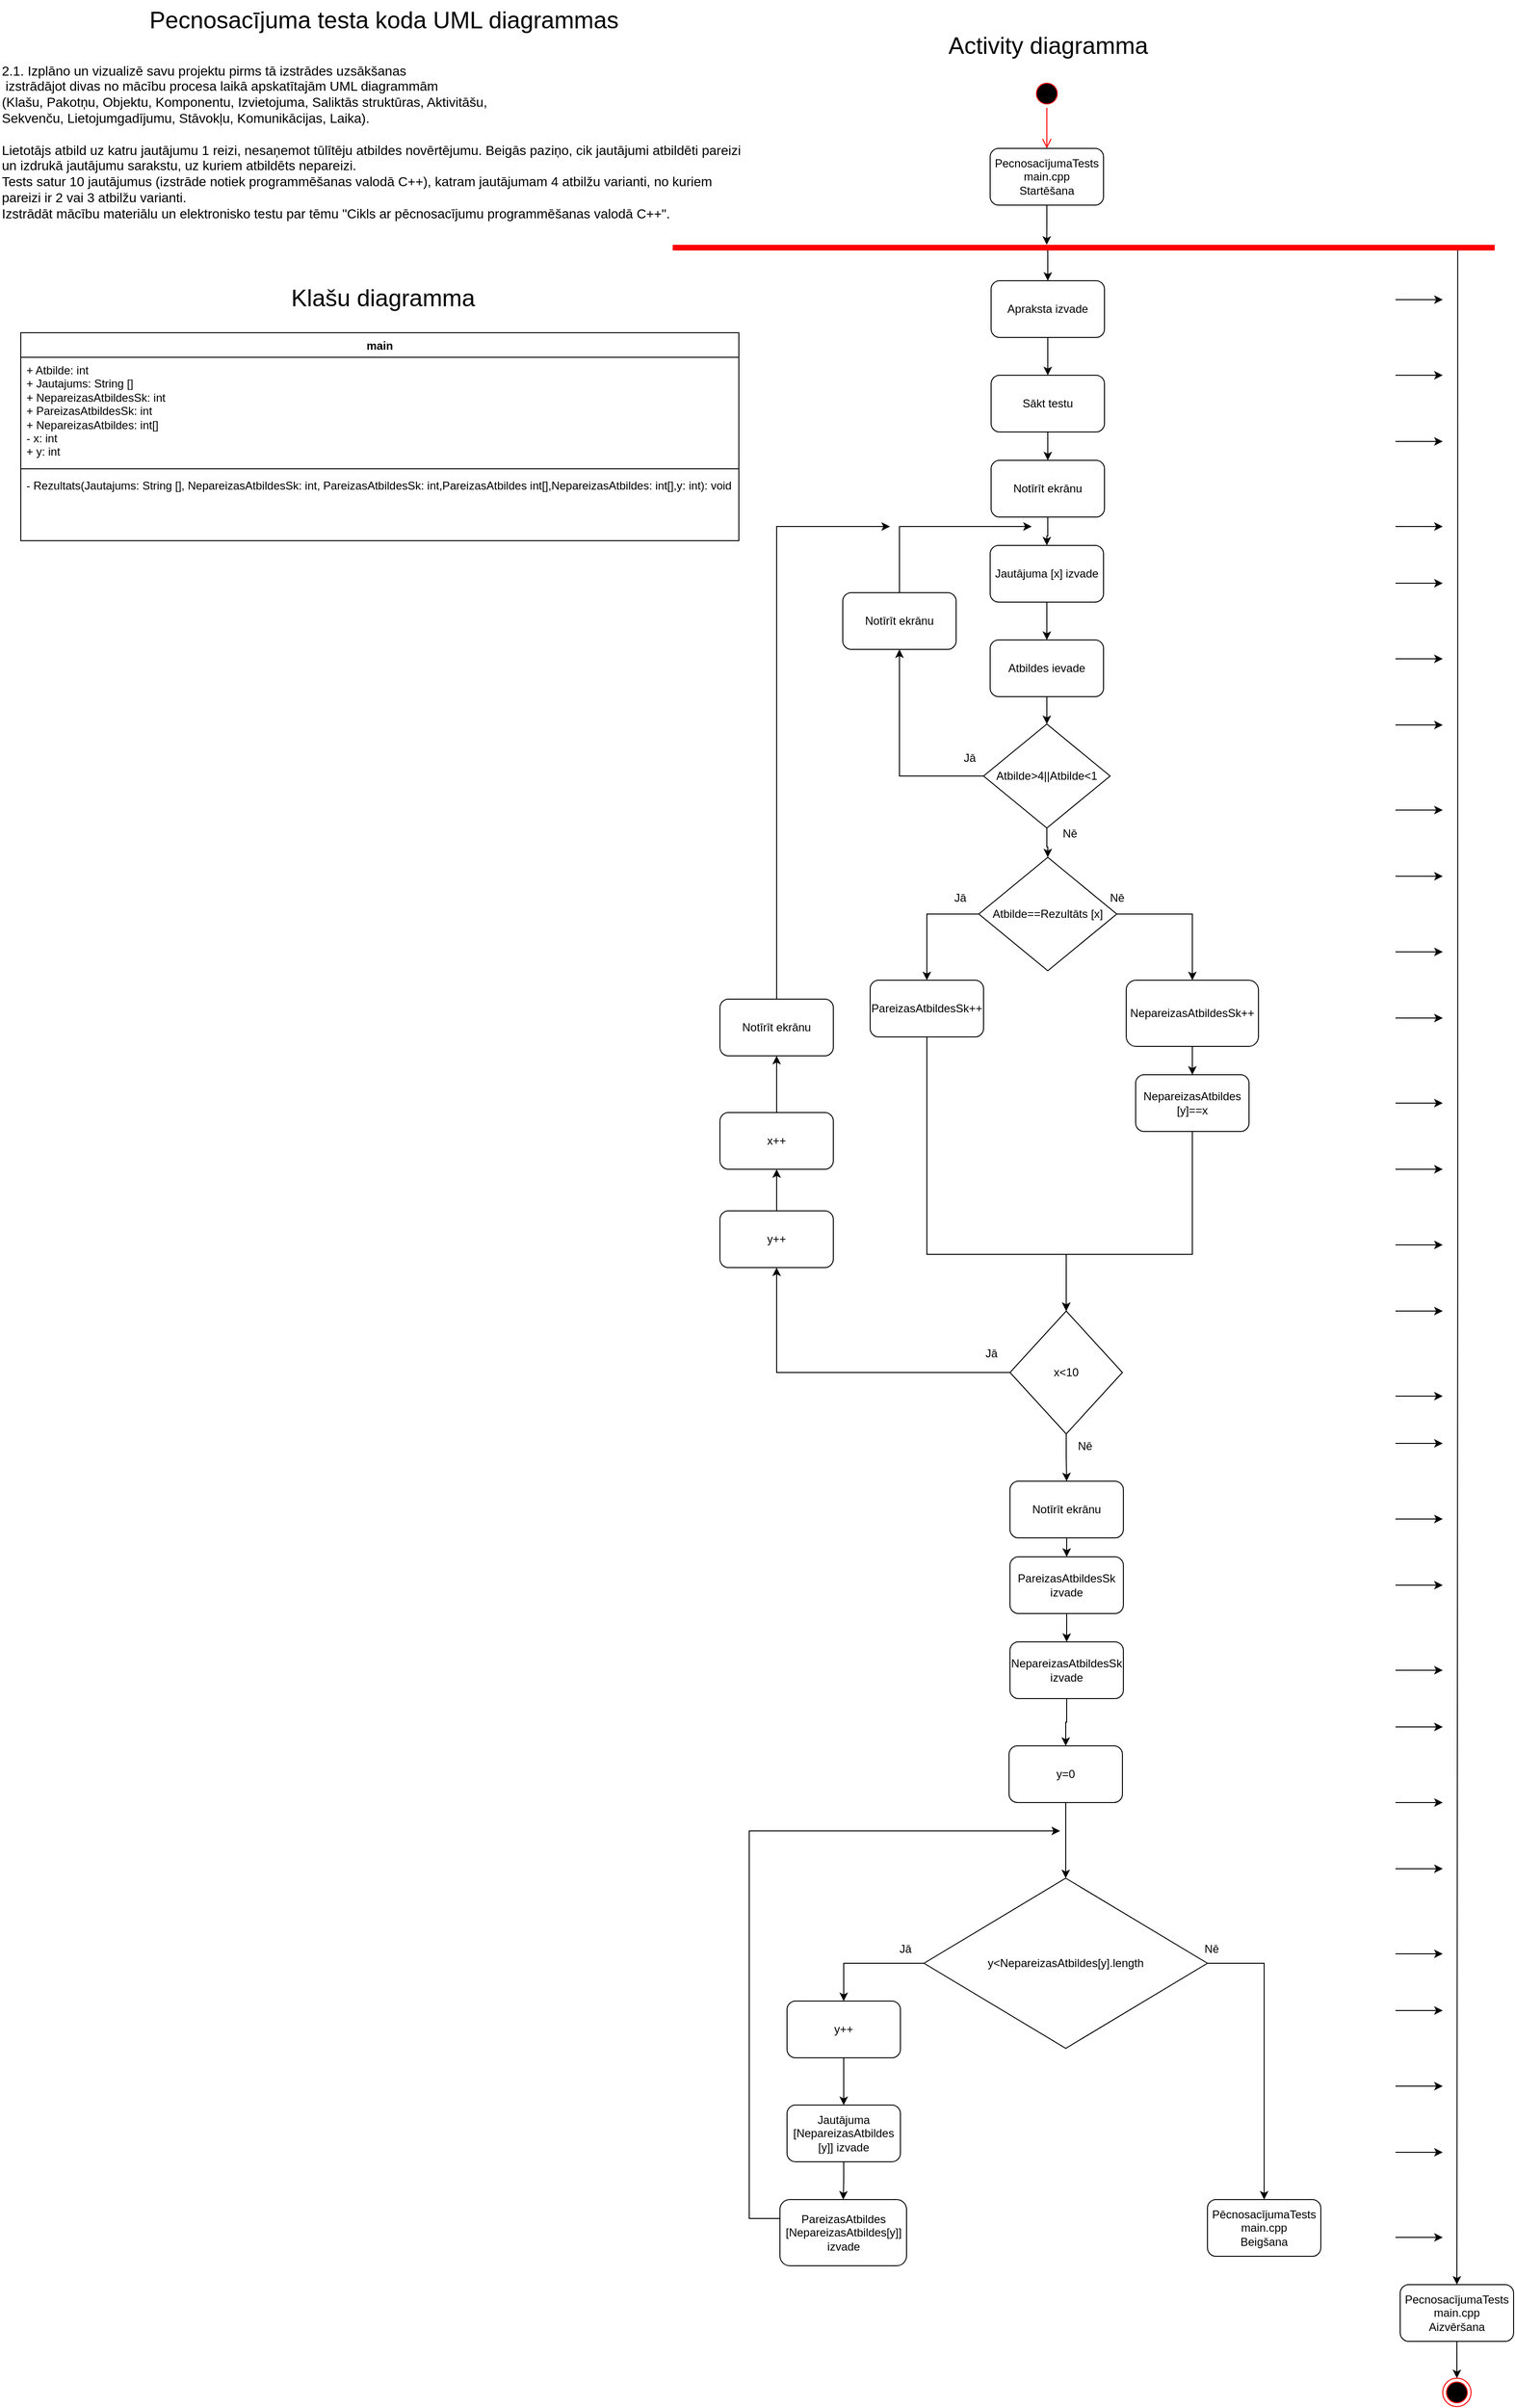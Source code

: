 <mxfile version="21.3.7" type="device">
  <diagram name="Page-1" id="2eoWKdK1u0_-MyD_fxD5">
    <mxGraphModel dx="1799" dy="1001" grid="1" gridSize="10" guides="1" tooltips="1" connect="1" arrows="1" fold="1" page="1" pageScale="1" pageWidth="827" pageHeight="1169" math="0" shadow="0">
      <root>
        <mxCell id="0" />
        <mxCell id="1" parent="0" />
        <mxCell id="gDdEkOJ7wqpKF4ZCGXuV-1" value="&lt;font style=&quot;font-size: 25px;&quot;&gt;Pecnosacījuma testa koda UML diagrammas&lt;/font&gt;" style="text;html=1;align=center;verticalAlign=middle;resizable=0;points=[];autosize=1;strokeColor=none;fillColor=none;" parent="1" vertex="1">
          <mxGeometry x="154" y="13" width="520" height="40" as="geometry" />
        </mxCell>
        <mxCell id="gDdEkOJ7wqpKF4ZCGXuV-8" value="&lt;font style=&quot;font-size: 14px;&quot;&gt;2.1. Izplāno un vizualizē savu projektu pirms tā izstrādes uzsākšanas&lt;br&gt;&amp;nbsp;izstrādājot divas no mācību procesa laikā apskatītajām UML diagrammām &lt;br&gt;&lt;/font&gt;&lt;div style=&quot;font-size: 14px;&quot;&gt;&lt;span style=&quot;background-color: initial;&quot;&gt;&lt;font style=&quot;font-size: 14px;&quot;&gt;(Klašu, Pakotņu, Objektu, Komponentu, Izvietojuma, Saliktās struktūras, Aktivitāšu,&lt;/font&gt;&lt;/span&gt;&lt;/div&gt;&lt;font style=&quot;font-size: 14px;&quot;&gt;&lt;font style=&quot;font-size: 14px;&quot;&gt;Sekvenču, Lietojumgadījumu, Stāvokļu, Komunikācijas, Laika).&lt;br&gt;&lt;/font&gt;&lt;span style=&quot;font-variant-numeric: normal; font-variant-east-asian: normal; font-variant-alternates: normal; vertical-align: baseline;&quot;&gt;&lt;br&gt;Lietotājs atbild uz katru jautājumu 1 reizi, nesaņemot tūlītēju atbildes novērtējumu. Beigās paziņo, cik jautājumi atbildēti pareizi &lt;br&gt;un izdrukā jautājumu sarakstu, uz kuriem atbildēts nepareizi.&lt;br&gt;&lt;/span&gt;&lt;span style=&quot;font-variant-numeric: normal; font-variant-east-asian: normal; font-variant-alternates: normal; vertical-align: baseline;&quot;&gt;Tests satur 10 jautājumus (&lt;/span&gt;&lt;span style=&quot;font-variant-numeric: normal; font-variant-east-asian: normal; font-variant-alternates: normal; vertical-align: baseline;&quot;&gt;izstrāde notiek programmēšanas valodā C++&lt;/span&gt;&lt;span style=&quot;font-variant-numeric: normal; font-variant-east-asian: normal; font-variant-alternates: normal; vertical-align: baseline;&quot;&gt;), katram jautājumam 4 atbilžu varianti, no kuriem&lt;br&gt;pareizi ir 2 vai 3 atbilžu varianti.&lt;br&gt;&lt;/span&gt;&lt;span style=&quot;font-variant-numeric: normal; font-variant-east-asian: normal; font-variant-alternates: normal; vertical-align: baseline;&quot;&gt;Izstrādāt mācību materiālu un elektronisko testu par tēmu &lt;/span&gt;&lt;span style=&quot;font-variant-numeric: normal; font-variant-east-asian: normal; font-variant-alternates: normal; vertical-align: baseline;&quot;&gt;&quot;Cikls ar pēcnosacījumu programmēšanas valodā C++&quot;&lt;/span&gt;&lt;span style=&quot;font-variant-numeric: normal; font-variant-east-asian: normal; font-variant-alternates: normal; vertical-align: baseline;&quot;&gt;.&lt;/span&gt;&lt;font style=&quot;font-size: 14px;&quot;&gt;&lt;p style=&quot;&quot;&gt;&lt;/p&gt;&lt;span style=&quot;&quot; id=&quot;docs-internal-guid-f3b31d3f-7fff-7fa1-d7c9-b5822b966a4c&quot;&gt;&lt;/span&gt;&lt;/font&gt;&lt;/font&gt;" style="text;html=1;align=left;verticalAlign=middle;resizable=0;points=[];autosize=1;strokeColor=none;fillColor=none;" parent="1" vertex="1">
          <mxGeometry x="8" y="70" width="810" height="200" as="geometry" />
        </mxCell>
        <mxCell id="EPJfToF9s4aTxL4ATbzc-3" value="main" style="swimlane;fontStyle=1;align=center;verticalAlign=top;childLayout=stackLayout;horizontal=1;startSize=26;horizontalStack=0;resizeParent=1;resizeParentMax=0;resizeLast=0;collapsible=1;marginBottom=0;whiteSpace=wrap;html=1;" parent="1" vertex="1">
          <mxGeometry x="30" y="364.95" width="760" height="220" as="geometry" />
        </mxCell>
        <mxCell id="EPJfToF9s4aTxL4ATbzc-4" value="+ Atbilde: int&lt;br&gt;+ Jautajums: String []&lt;br&gt;+ NepareizasAtbildesSk: int&lt;br&gt;+ PareizasAtbildesSk: int&lt;br&gt;+ NepareizasAtbildes: int[]&lt;br&gt;- x: int&lt;br&gt;+ y: int" style="text;strokeColor=none;fillColor=none;align=left;verticalAlign=top;spacingLeft=4;spacingRight=4;overflow=hidden;rotatable=0;points=[[0,0.5],[1,0.5]];portConstraint=eastwest;whiteSpace=wrap;html=1;" parent="EPJfToF9s4aTxL4ATbzc-3" vertex="1">
          <mxGeometry y="26" width="760" height="114" as="geometry" />
        </mxCell>
        <mxCell id="EPJfToF9s4aTxL4ATbzc-5" value="" style="line;strokeWidth=1;fillColor=none;align=left;verticalAlign=middle;spacingTop=-1;spacingLeft=3;spacingRight=3;rotatable=0;labelPosition=right;points=[];portConstraint=eastwest;strokeColor=inherit;" parent="EPJfToF9s4aTxL4ATbzc-3" vertex="1">
          <mxGeometry y="140" width="760" height="8" as="geometry" />
        </mxCell>
        <mxCell id="EPJfToF9s4aTxL4ATbzc-6" value="- Rezultats(Jautajums: String [], NepareizasAtbildesSk: int, PareizasAtbildesSk: int,PareizasAtbildes int[],NepareizasAtbildes: int[],y: int): void" style="text;strokeColor=none;fillColor=none;align=left;verticalAlign=top;spacingLeft=4;spacingRight=4;overflow=hidden;rotatable=0;points=[[0,0.5],[1,0.5]];portConstraint=eastwest;whiteSpace=wrap;html=1;" parent="EPJfToF9s4aTxL4ATbzc-3" vertex="1">
          <mxGeometry y="148" width="760" height="72" as="geometry" />
        </mxCell>
        <mxCell id="EPJfToF9s4aTxL4ATbzc-15" value="" style="ellipse;html=1;shape=startState;fillColor=#000000;strokeColor=#ff0000;" parent="1" vertex="1">
          <mxGeometry x="1101" y="97.05" width="30" height="30" as="geometry" />
        </mxCell>
        <mxCell id="EPJfToF9s4aTxL4ATbzc-16" value="" style="edgeStyle=orthogonalEdgeStyle;html=1;verticalAlign=bottom;endArrow=open;endSize=8;strokeColor=#ff0000;rounded=0;entryX=0.5;entryY=0;entryDx=0;entryDy=0;" parent="1" source="EPJfToF9s4aTxL4ATbzc-15" target="EPJfToF9s4aTxL4ATbzc-19" edge="1">
          <mxGeometry relative="1" as="geometry">
            <mxPoint x="1116" y="170" as="targetPoint" />
            <Array as="points" />
          </mxGeometry>
        </mxCell>
        <mxCell id="68vHjh__lF7inWfUQHhF-6" style="edgeStyle=orthogonalEdgeStyle;rounded=0;orthogonalLoop=1;jettySize=auto;html=1;entryX=0.5;entryY=0;entryDx=0;entryDy=0;exitX=0.955;exitY=0.723;exitDx=0;exitDy=0;exitPerimeter=0;" edge="1" parent="1" source="EPJfToF9s4aTxL4ATbzc-17" target="68vHjh__lF7inWfUQHhF-3">
          <mxGeometry relative="1" as="geometry" />
        </mxCell>
        <mxCell id="68vHjh__lF7inWfUQHhF-13" style="edgeStyle=orthogonalEdgeStyle;rounded=0;orthogonalLoop=1;jettySize=auto;html=1;exitX=0.455;exitY=0.778;exitDx=0;exitDy=0;exitPerimeter=0;entryX=0.5;entryY=0;entryDx=0;entryDy=0;" edge="1" parent="1" source="EPJfToF9s4aTxL4ATbzc-17" target="68vHjh__lF7inWfUQHhF-38">
          <mxGeometry relative="1" as="geometry">
            <mxPoint x="1114" y="320" as="targetPoint" />
          </mxGeometry>
        </mxCell>
        <mxCell id="EPJfToF9s4aTxL4ATbzc-17" value="" style="shape=line;html=1;strokeWidth=6;strokeColor=#ff0000;" parent="1" vertex="1">
          <mxGeometry x="720" y="270" width="870" height="10" as="geometry" />
        </mxCell>
        <mxCell id="EPJfToF9s4aTxL4ATbzc-20" style="edgeStyle=orthogonalEdgeStyle;rounded=0;orthogonalLoop=1;jettySize=auto;html=1;entryX=0.455;entryY=0.19;entryDx=0;entryDy=0;entryPerimeter=0;" parent="1" source="EPJfToF9s4aTxL4ATbzc-19" target="EPJfToF9s4aTxL4ATbzc-17" edge="1">
          <mxGeometry relative="1" as="geometry" />
        </mxCell>
        <mxCell id="EPJfToF9s4aTxL4ATbzc-19" value="PecnosacījumaTests main.cpp &lt;br&gt;Startēšana" style="rounded=1;whiteSpace=wrap;html=1;" parent="1" vertex="1">
          <mxGeometry x="1056" y="170" width="120" height="60" as="geometry" />
        </mxCell>
        <mxCell id="68vHjh__lF7inWfUQHhF-5" style="edgeStyle=orthogonalEdgeStyle;rounded=0;orthogonalLoop=1;jettySize=auto;html=1;entryX=0.5;entryY=0;entryDx=0;entryDy=0;" edge="1" parent="1" source="68vHjh__lF7inWfUQHhF-3" target="68vHjh__lF7inWfUQHhF-4">
          <mxGeometry relative="1" as="geometry" />
        </mxCell>
        <mxCell id="68vHjh__lF7inWfUQHhF-3" value="PecnosacījumaTests main.cpp &lt;br&gt;Aizvēršana" style="rounded=1;whiteSpace=wrap;html=1;" vertex="1" parent="1">
          <mxGeometry x="1490" y="2430" width="120" height="60" as="geometry" />
        </mxCell>
        <mxCell id="68vHjh__lF7inWfUQHhF-4" value="" style="ellipse;html=1;shape=endState;fillColor=#000000;strokeColor=#ff0000;" vertex="1" parent="1">
          <mxGeometry x="1535" y="2529" width="30" height="30" as="geometry" />
        </mxCell>
        <mxCell id="68vHjh__lF7inWfUQHhF-8" value="" style="endArrow=classic;html=1;rounded=0;" edge="1" parent="1">
          <mxGeometry width="50" height="50" relative="1" as="geometry">
            <mxPoint x="1485" y="330" as="sourcePoint" />
            <mxPoint x="1535" y="330" as="targetPoint" />
          </mxGeometry>
        </mxCell>
        <mxCell id="68vHjh__lF7inWfUQHhF-9" value="" style="endArrow=classic;html=1;rounded=0;" edge="1" parent="1">
          <mxGeometry width="50" height="50" relative="1" as="geometry">
            <mxPoint x="1485" y="410" as="sourcePoint" />
            <mxPoint x="1535" y="410" as="targetPoint" />
          </mxGeometry>
        </mxCell>
        <mxCell id="68vHjh__lF7inWfUQHhF-10" value="" style="endArrow=classic;html=1;rounded=0;" edge="1" parent="1">
          <mxGeometry width="50" height="50" relative="1" as="geometry">
            <mxPoint x="1485" y="480" as="sourcePoint" />
            <mxPoint x="1535" y="480" as="targetPoint" />
          </mxGeometry>
        </mxCell>
        <mxCell id="68vHjh__lF7inWfUQHhF-11" value="" style="endArrow=classic;html=1;rounded=0;" edge="1" parent="1">
          <mxGeometry width="50" height="50" relative="1" as="geometry">
            <mxPoint x="1485" y="570" as="sourcePoint" />
            <mxPoint x="1535" y="570" as="targetPoint" />
          </mxGeometry>
        </mxCell>
        <mxCell id="68vHjh__lF7inWfUQHhF-41" style="edgeStyle=orthogonalEdgeStyle;rounded=0;orthogonalLoop=1;jettySize=auto;html=1;" edge="1" parent="1" source="68vHjh__lF7inWfUQHhF-12" target="68vHjh__lF7inWfUQHhF-40">
          <mxGeometry relative="1" as="geometry" />
        </mxCell>
        <mxCell id="68vHjh__lF7inWfUQHhF-12" value="Sākt testu" style="rounded=1;whiteSpace=wrap;html=1;" vertex="1" parent="1">
          <mxGeometry x="1057" y="410" width="120" height="60" as="geometry" />
        </mxCell>
        <mxCell id="68vHjh__lF7inWfUQHhF-17" style="edgeStyle=orthogonalEdgeStyle;rounded=0;orthogonalLoop=1;jettySize=auto;html=1;entryX=0.5;entryY=0;entryDx=0;entryDy=0;" edge="1" parent="1" source="68vHjh__lF7inWfUQHhF-14" target="68vHjh__lF7inWfUQHhF-16">
          <mxGeometry relative="1" as="geometry" />
        </mxCell>
        <mxCell id="68vHjh__lF7inWfUQHhF-14" value="Jautājuma [x] izvade" style="whiteSpace=wrap;html=1;rounded=1;" vertex="1" parent="1">
          <mxGeometry x="1056" y="590" width="120" height="60" as="geometry" />
        </mxCell>
        <mxCell id="68vHjh__lF7inWfUQHhF-21" style="edgeStyle=orthogonalEdgeStyle;rounded=0;orthogonalLoop=1;jettySize=auto;html=1;entryX=0.5;entryY=0;entryDx=0;entryDy=0;" edge="1" parent="1" source="68vHjh__lF7inWfUQHhF-16" target="68vHjh__lF7inWfUQHhF-20">
          <mxGeometry relative="1" as="geometry" />
        </mxCell>
        <mxCell id="68vHjh__lF7inWfUQHhF-16" value="Atbildes ievade" style="rounded=1;whiteSpace=wrap;html=1;" vertex="1" parent="1">
          <mxGeometry x="1056" y="690" width="120" height="60" as="geometry" />
        </mxCell>
        <mxCell id="68vHjh__lF7inWfUQHhF-22" style="edgeStyle=orthogonalEdgeStyle;rounded=0;orthogonalLoop=1;jettySize=auto;html=1;entryX=0.5;entryY=1;entryDx=0;entryDy=0;" edge="1" parent="1" source="68vHjh__lF7inWfUQHhF-20" target="68vHjh__lF7inWfUQHhF-23">
          <mxGeometry relative="1" as="geometry">
            <mxPoint x="960" y="710" as="targetPoint" />
            <Array as="points">
              <mxPoint x="960" y="834" />
              <mxPoint x="960" y="700" />
            </Array>
          </mxGeometry>
        </mxCell>
        <mxCell id="68vHjh__lF7inWfUQHhF-27" style="edgeStyle=orthogonalEdgeStyle;rounded=0;orthogonalLoop=1;jettySize=auto;html=1;entryX=0.5;entryY=0;entryDx=0;entryDy=0;" edge="1" parent="1" source="68vHjh__lF7inWfUQHhF-20" target="68vHjh__lF7inWfUQHhF-26">
          <mxGeometry relative="1" as="geometry" />
        </mxCell>
        <mxCell id="68vHjh__lF7inWfUQHhF-20" value="Atbilde&amp;gt;4||Atbilde&amp;lt;1" style="rhombus;whiteSpace=wrap;html=1;" vertex="1" parent="1">
          <mxGeometry x="1049" y="779" width="134" height="110" as="geometry" />
        </mxCell>
        <mxCell id="68vHjh__lF7inWfUQHhF-24" style="edgeStyle=orthogonalEdgeStyle;rounded=0;orthogonalLoop=1;jettySize=auto;html=1;" edge="1" parent="1" source="68vHjh__lF7inWfUQHhF-23">
          <mxGeometry relative="1" as="geometry">
            <mxPoint x="1100" y="570" as="targetPoint" />
            <Array as="points">
              <mxPoint x="960" y="570" />
            </Array>
          </mxGeometry>
        </mxCell>
        <mxCell id="68vHjh__lF7inWfUQHhF-23" value="Notīrīt ekrānu" style="rounded=1;whiteSpace=wrap;html=1;" vertex="1" parent="1">
          <mxGeometry x="900" y="640" width="120" height="60" as="geometry" />
        </mxCell>
        <mxCell id="68vHjh__lF7inWfUQHhF-28" style="edgeStyle=orthogonalEdgeStyle;rounded=0;orthogonalLoop=1;jettySize=auto;html=1;exitX=0;exitY=0.5;exitDx=0;exitDy=0;" edge="1" parent="1" source="68vHjh__lF7inWfUQHhF-26" target="68vHjh__lF7inWfUQHhF-29">
          <mxGeometry relative="1" as="geometry">
            <mxPoint x="980" y="1060" as="targetPoint" />
          </mxGeometry>
        </mxCell>
        <mxCell id="68vHjh__lF7inWfUQHhF-34" style="edgeStyle=orthogonalEdgeStyle;rounded=0;orthogonalLoop=1;jettySize=auto;html=1;entryX=0.5;entryY=0;entryDx=0;entryDy=0;exitX=1;exitY=0.5;exitDx=0;exitDy=0;" edge="1" parent="1" source="68vHjh__lF7inWfUQHhF-26" target="68vHjh__lF7inWfUQHhF-65">
          <mxGeometry relative="1" as="geometry" />
        </mxCell>
        <mxCell id="68vHjh__lF7inWfUQHhF-26" value="Atbilde==Rezultāts [x]" style="rhombus;whiteSpace=wrap;html=1;" vertex="1" parent="1">
          <mxGeometry x="1044" y="920" width="146" height="120" as="geometry" />
        </mxCell>
        <mxCell id="68vHjh__lF7inWfUQHhF-47" style="edgeStyle=orthogonalEdgeStyle;rounded=0;orthogonalLoop=1;jettySize=auto;html=1;entryX=0.5;entryY=0;entryDx=0;entryDy=0;" edge="1" parent="1" source="68vHjh__lF7inWfUQHhF-29" target="68vHjh__lF7inWfUQHhF-48">
          <mxGeometry relative="1" as="geometry">
            <mxPoint x="1116" y="1270" as="targetPoint" />
            <Array as="points">
              <mxPoint x="989" y="1340" />
              <mxPoint x="1137" y="1340" />
            </Array>
          </mxGeometry>
        </mxCell>
        <mxCell id="68vHjh__lF7inWfUQHhF-29" value="PareizasAtbildesSk++" style="rounded=1;whiteSpace=wrap;html=1;" vertex="1" parent="1">
          <mxGeometry x="929" y="1050" width="120" height="60" as="geometry" />
        </mxCell>
        <mxCell id="68vHjh__lF7inWfUQHhF-30" value="Jā" style="text;html=1;align=center;verticalAlign=middle;resizable=0;points=[];autosize=1;strokeColor=none;fillColor=none;" vertex="1" parent="1">
          <mxGeometry x="1014" y="800" width="40" height="30" as="geometry" />
        </mxCell>
        <mxCell id="68vHjh__lF7inWfUQHhF-31" value="Nē" style="text;html=1;align=center;verticalAlign=middle;resizable=0;points=[];autosize=1;strokeColor=none;fillColor=none;" vertex="1" parent="1">
          <mxGeometry x="1120" y="880" width="40" height="30" as="geometry" />
        </mxCell>
        <mxCell id="68vHjh__lF7inWfUQHhF-32" value="Jā" style="text;html=1;align=center;verticalAlign=middle;resizable=0;points=[];autosize=1;strokeColor=none;fillColor=none;" vertex="1" parent="1">
          <mxGeometry x="1004" y="948" width="40" height="30" as="geometry" />
        </mxCell>
        <mxCell id="68vHjh__lF7inWfUQHhF-33" value="NepareizasAtbildes [y]==x" style="rounded=1;whiteSpace=wrap;html=1;" vertex="1" parent="1">
          <mxGeometry x="1210" y="1150" width="120" height="60" as="geometry" />
        </mxCell>
        <mxCell id="68vHjh__lF7inWfUQHhF-35" value="Nē" style="text;html=1;align=center;verticalAlign=middle;resizable=0;points=[];autosize=1;strokeColor=none;fillColor=none;" vertex="1" parent="1">
          <mxGeometry x="1170" y="948" width="40" height="30" as="geometry" />
        </mxCell>
        <mxCell id="68vHjh__lF7inWfUQHhF-46" style="edgeStyle=orthogonalEdgeStyle;rounded=0;orthogonalLoop=1;jettySize=auto;html=1;exitX=0.5;exitY=1;exitDx=0;exitDy=0;entryX=0.5;entryY=0;entryDx=0;entryDy=0;" edge="1" parent="1" source="68vHjh__lF7inWfUQHhF-33" target="68vHjh__lF7inWfUQHhF-48">
          <mxGeometry relative="1" as="geometry">
            <mxPoint x="1270" y="1330" as="sourcePoint" />
            <mxPoint x="1200" y="1360" as="targetPoint" />
            <Array as="points">
              <mxPoint x="1270" y="1340" />
              <mxPoint x="1137" y="1340" />
            </Array>
          </mxGeometry>
        </mxCell>
        <mxCell id="68vHjh__lF7inWfUQHhF-39" style="edgeStyle=orthogonalEdgeStyle;rounded=0;orthogonalLoop=1;jettySize=auto;html=1;entryX=0.5;entryY=0;entryDx=0;entryDy=0;" edge="1" parent="1" source="68vHjh__lF7inWfUQHhF-38" target="68vHjh__lF7inWfUQHhF-12">
          <mxGeometry relative="1" as="geometry" />
        </mxCell>
        <mxCell id="68vHjh__lF7inWfUQHhF-38" value="Apraksta izvade" style="rounded=1;whiteSpace=wrap;html=1;" vertex="1" parent="1">
          <mxGeometry x="1057" y="310" width="120" height="60" as="geometry" />
        </mxCell>
        <mxCell id="68vHjh__lF7inWfUQHhF-42" style="edgeStyle=orthogonalEdgeStyle;rounded=0;orthogonalLoop=1;jettySize=auto;html=1;entryX=0.5;entryY=0;entryDx=0;entryDy=0;" edge="1" parent="1" source="68vHjh__lF7inWfUQHhF-40" target="68vHjh__lF7inWfUQHhF-14">
          <mxGeometry relative="1" as="geometry" />
        </mxCell>
        <mxCell id="68vHjh__lF7inWfUQHhF-40" value="Notīrīt ekrānu" style="rounded=1;whiteSpace=wrap;html=1;" vertex="1" parent="1">
          <mxGeometry x="1057" y="500" width="120" height="60" as="geometry" />
        </mxCell>
        <mxCell id="68vHjh__lF7inWfUQHhF-43" value="&lt;font style=&quot;font-size: 25px;&quot;&gt;Klašu diagramma&lt;/font&gt;" style="text;html=1;align=center;verticalAlign=middle;resizable=0;points=[];autosize=1;strokeColor=none;fillColor=none;" vertex="1" parent="1">
          <mxGeometry x="303" y="307.0" width="220" height="40" as="geometry" />
        </mxCell>
        <mxCell id="68vHjh__lF7inWfUQHhF-44" value="&lt;font style=&quot;font-size: 25px;&quot;&gt;Activity diagramma&lt;/font&gt;" style="text;html=1;align=center;verticalAlign=middle;resizable=0;points=[];autosize=1;strokeColor=none;fillColor=none;" vertex="1" parent="1">
          <mxGeometry x="1002" y="40" width="230" height="40" as="geometry" />
        </mxCell>
        <mxCell id="68vHjh__lF7inWfUQHhF-54" style="edgeStyle=orthogonalEdgeStyle;rounded=0;orthogonalLoop=1;jettySize=auto;html=1;entryX=0.5;entryY=1;entryDx=0;entryDy=0;" edge="1" parent="1" source="68vHjh__lF7inWfUQHhF-48" target="68vHjh__lF7inWfUQHhF-74">
          <mxGeometry relative="1" as="geometry" />
        </mxCell>
        <mxCell id="68vHjh__lF7inWfUQHhF-58" style="edgeStyle=orthogonalEdgeStyle;rounded=0;orthogonalLoop=1;jettySize=auto;html=1;entryX=0.5;entryY=0;entryDx=0;entryDy=0;" edge="1" parent="1" source="68vHjh__lF7inWfUQHhF-48" target="68vHjh__lF7inWfUQHhF-60">
          <mxGeometry relative="1" as="geometry">
            <mxPoint x="1136.5" y="1600" as="targetPoint" />
          </mxGeometry>
        </mxCell>
        <mxCell id="68vHjh__lF7inWfUQHhF-48" value="x&amp;lt;10" style="rhombus;whiteSpace=wrap;html=1;" vertex="1" parent="1">
          <mxGeometry x="1077" y="1400" width="119" height="130" as="geometry" />
        </mxCell>
        <mxCell id="68vHjh__lF7inWfUQHhF-52" style="edgeStyle=orthogonalEdgeStyle;rounded=0;orthogonalLoop=1;jettySize=auto;html=1;entryX=0.5;entryY=1;entryDx=0;entryDy=0;" edge="1" parent="1" source="68vHjh__lF7inWfUQHhF-50" target="68vHjh__lF7inWfUQHhF-51">
          <mxGeometry relative="1" as="geometry" />
        </mxCell>
        <mxCell id="68vHjh__lF7inWfUQHhF-50" value="x++" style="rounded=1;whiteSpace=wrap;html=1;" vertex="1" parent="1">
          <mxGeometry x="770" y="1190" width="120" height="60" as="geometry" />
        </mxCell>
        <mxCell id="68vHjh__lF7inWfUQHhF-53" style="edgeStyle=orthogonalEdgeStyle;rounded=0;orthogonalLoop=1;jettySize=auto;html=1;" edge="1" parent="1" source="68vHjh__lF7inWfUQHhF-51">
          <mxGeometry relative="1" as="geometry">
            <mxPoint x="950" y="570" as="targetPoint" />
            <Array as="points">
              <mxPoint x="830" y="570" />
            </Array>
          </mxGeometry>
        </mxCell>
        <mxCell id="68vHjh__lF7inWfUQHhF-51" value="Notīrīt ekrānu" style="rounded=1;whiteSpace=wrap;html=1;" vertex="1" parent="1">
          <mxGeometry x="770" y="1070" width="120" height="60" as="geometry" />
        </mxCell>
        <mxCell id="68vHjh__lF7inWfUQHhF-55" value="Jā" style="text;html=1;align=center;verticalAlign=middle;resizable=0;points=[];autosize=1;strokeColor=none;fillColor=none;" vertex="1" parent="1">
          <mxGeometry x="1037" y="1430" width="40" height="30" as="geometry" />
        </mxCell>
        <mxCell id="68vHjh__lF7inWfUQHhF-59" value="Nē" style="text;html=1;align=center;verticalAlign=middle;resizable=0;points=[];autosize=1;strokeColor=none;fillColor=none;" vertex="1" parent="1">
          <mxGeometry x="1136" y="1528" width="40" height="30" as="geometry" />
        </mxCell>
        <mxCell id="68vHjh__lF7inWfUQHhF-67" style="edgeStyle=orthogonalEdgeStyle;rounded=0;orthogonalLoop=1;jettySize=auto;html=1;entryX=0.5;entryY=0;entryDx=0;entryDy=0;" edge="1" parent="1" source="68vHjh__lF7inWfUQHhF-60" target="68vHjh__lF7inWfUQHhF-63">
          <mxGeometry relative="1" as="geometry" />
        </mxCell>
        <mxCell id="68vHjh__lF7inWfUQHhF-60" value="Notīrīt ekrānu" style="rounded=1;whiteSpace=wrap;html=1;" vertex="1" parent="1">
          <mxGeometry x="1077" y="1580" width="120" height="60" as="geometry" />
        </mxCell>
        <mxCell id="68vHjh__lF7inWfUQHhF-71" style="edgeStyle=orthogonalEdgeStyle;rounded=0;orthogonalLoop=1;jettySize=auto;html=1;" edge="1" parent="1" source="68vHjh__lF7inWfUQHhF-62" target="68vHjh__lF7inWfUQHhF-72">
          <mxGeometry relative="1" as="geometry">
            <mxPoint x="901.01" y="2350" as="targetPoint" />
          </mxGeometry>
        </mxCell>
        <mxCell id="68vHjh__lF7inWfUQHhF-62" value="Jautājuma [NepareizasAtbildes [y]] izvade" style="rounded=1;whiteSpace=wrap;html=1;" vertex="1" parent="1">
          <mxGeometry x="841.01" y="2240" width="120" height="60" as="geometry" />
        </mxCell>
        <mxCell id="68vHjh__lF7inWfUQHhF-69" style="edgeStyle=orthogonalEdgeStyle;rounded=0;orthogonalLoop=1;jettySize=auto;html=1;entryX=0.5;entryY=0;entryDx=0;entryDy=0;" edge="1" parent="1" source="68vHjh__lF7inWfUQHhF-63" target="68vHjh__lF7inWfUQHhF-64">
          <mxGeometry relative="1" as="geometry" />
        </mxCell>
        <mxCell id="68vHjh__lF7inWfUQHhF-63" value="PareizasAtbildesSk izvade" style="rounded=1;whiteSpace=wrap;html=1;" vertex="1" parent="1">
          <mxGeometry x="1077" y="1660" width="120" height="60" as="geometry" />
        </mxCell>
        <mxCell id="68vHjh__lF7inWfUQHhF-70" style="edgeStyle=orthogonalEdgeStyle;rounded=0;orthogonalLoop=1;jettySize=auto;html=1;entryX=0.5;entryY=0;entryDx=0;entryDy=0;exitX=0.5;exitY=1;exitDx=0;exitDy=0;" edge="1" parent="1" source="68vHjh__lF7inWfUQHhF-81" target="68vHjh__lF7inWfUQHhF-77">
          <mxGeometry relative="1" as="geometry">
            <mxPoint x="1117.51" y="1970" as="sourcePoint" />
          </mxGeometry>
        </mxCell>
        <mxCell id="68vHjh__lF7inWfUQHhF-82" style="edgeStyle=orthogonalEdgeStyle;rounded=0;orthogonalLoop=1;jettySize=auto;html=1;entryX=0.5;entryY=0;entryDx=0;entryDy=0;" edge="1" parent="1" source="68vHjh__lF7inWfUQHhF-64" target="68vHjh__lF7inWfUQHhF-81">
          <mxGeometry relative="1" as="geometry" />
        </mxCell>
        <mxCell id="68vHjh__lF7inWfUQHhF-64" value="NepareizasAtbildesSk&lt;br&gt;izvade" style="rounded=1;whiteSpace=wrap;html=1;" vertex="1" parent="1">
          <mxGeometry x="1077" y="1750" width="120" height="60" as="geometry" />
        </mxCell>
        <mxCell id="68vHjh__lF7inWfUQHhF-68" style="edgeStyle=orthogonalEdgeStyle;rounded=0;orthogonalLoop=1;jettySize=auto;html=1;entryX=0.5;entryY=0;entryDx=0;entryDy=0;" edge="1" parent="1" source="68vHjh__lF7inWfUQHhF-65" target="68vHjh__lF7inWfUQHhF-33">
          <mxGeometry relative="1" as="geometry" />
        </mxCell>
        <mxCell id="68vHjh__lF7inWfUQHhF-65" value="NepareizasAtbildesSk++" style="rounded=1;whiteSpace=wrap;html=1;" vertex="1" parent="1">
          <mxGeometry x="1200" y="1050" width="140" height="70" as="geometry" />
        </mxCell>
        <mxCell id="68vHjh__lF7inWfUQHhF-79" style="edgeStyle=orthogonalEdgeStyle;rounded=0;orthogonalLoop=1;jettySize=auto;html=1;" edge="1" parent="1" source="68vHjh__lF7inWfUQHhF-72">
          <mxGeometry relative="1" as="geometry">
            <mxPoint x="1130" y="1950" as="targetPoint" />
            <Array as="points">
              <mxPoint x="901" y="2360" />
              <mxPoint x="801" y="2360" />
              <mxPoint x="801" y="1950" />
            </Array>
          </mxGeometry>
        </mxCell>
        <mxCell id="68vHjh__lF7inWfUQHhF-72" value="PareizasAtbildes [NepareizasAtbildes[y]] izvade" style="rounded=1;whiteSpace=wrap;html=1;" vertex="1" parent="1">
          <mxGeometry x="833.51" y="2340" width="134" height="70" as="geometry" />
        </mxCell>
        <mxCell id="68vHjh__lF7inWfUQHhF-75" style="edgeStyle=orthogonalEdgeStyle;rounded=0;orthogonalLoop=1;jettySize=auto;html=1;entryX=0.5;entryY=1;entryDx=0;entryDy=0;" edge="1" parent="1" source="68vHjh__lF7inWfUQHhF-74" target="68vHjh__lF7inWfUQHhF-50">
          <mxGeometry relative="1" as="geometry" />
        </mxCell>
        <mxCell id="68vHjh__lF7inWfUQHhF-74" value="y++" style="rounded=1;whiteSpace=wrap;html=1;" vertex="1" parent="1">
          <mxGeometry x="770" y="1294" width="120" height="60" as="geometry" />
        </mxCell>
        <mxCell id="68vHjh__lF7inWfUQHhF-78" style="edgeStyle=orthogonalEdgeStyle;rounded=0;orthogonalLoop=1;jettySize=auto;html=1;entryX=0.5;entryY=0;entryDx=0;entryDy=0;" edge="1" parent="1" source="68vHjh__lF7inWfUQHhF-83" target="68vHjh__lF7inWfUQHhF-62">
          <mxGeometry relative="1" as="geometry" />
        </mxCell>
        <mxCell id="68vHjh__lF7inWfUQHhF-86" style="edgeStyle=orthogonalEdgeStyle;rounded=0;orthogonalLoop=1;jettySize=auto;html=1;entryX=0.5;entryY=0;entryDx=0;entryDy=0;exitX=1;exitY=0.5;exitDx=0;exitDy=0;" edge="1" parent="1" source="68vHjh__lF7inWfUQHhF-77" target="68vHjh__lF7inWfUQHhF-88">
          <mxGeometry relative="1" as="geometry">
            <mxPoint x="1350" y="2320" as="targetPoint" />
          </mxGeometry>
        </mxCell>
        <mxCell id="68vHjh__lF7inWfUQHhF-77" value="y&amp;lt;NepareizasAtbildes[y].length" style="rhombus;whiteSpace=wrap;html=1;" vertex="1" parent="1">
          <mxGeometry x="986" y="2000" width="300" height="180" as="geometry" />
        </mxCell>
        <mxCell id="68vHjh__lF7inWfUQHhF-81" value="y=0" style="rounded=1;whiteSpace=wrap;html=1;" vertex="1" parent="1">
          <mxGeometry x="1076" y="1860" width="120" height="60" as="geometry" />
        </mxCell>
        <mxCell id="68vHjh__lF7inWfUQHhF-84" value="" style="edgeStyle=orthogonalEdgeStyle;rounded=0;orthogonalLoop=1;jettySize=auto;html=1;entryX=0.5;entryY=0;entryDx=0;entryDy=0;" edge="1" parent="1" source="68vHjh__lF7inWfUQHhF-77" target="68vHjh__lF7inWfUQHhF-83">
          <mxGeometry relative="1" as="geometry">
            <mxPoint x="986" y="2090" as="sourcePoint" />
            <mxPoint x="901" y="2240" as="targetPoint" />
          </mxGeometry>
        </mxCell>
        <mxCell id="68vHjh__lF7inWfUQHhF-83" value="y++" style="rounded=1;whiteSpace=wrap;html=1;" vertex="1" parent="1">
          <mxGeometry x="841.01" y="2130" width="120" height="60" as="geometry" />
        </mxCell>
        <mxCell id="68vHjh__lF7inWfUQHhF-85" value="Jā" style="text;html=1;align=center;verticalAlign=middle;resizable=0;points=[];autosize=1;strokeColor=none;fillColor=none;" vertex="1" parent="1">
          <mxGeometry x="946" y="2060" width="40" height="30" as="geometry" />
        </mxCell>
        <mxCell id="68vHjh__lF7inWfUQHhF-87" value="Nē" style="text;html=1;align=center;verticalAlign=middle;resizable=0;points=[];autosize=1;strokeColor=none;fillColor=none;" vertex="1" parent="1">
          <mxGeometry x="1270" y="2060" width="40" height="30" as="geometry" />
        </mxCell>
        <mxCell id="68vHjh__lF7inWfUQHhF-88" value="PēcnosacījumaTests&lt;br&gt;main.cpp&lt;br&gt;Beigšana" style="rounded=1;whiteSpace=wrap;html=1;" vertex="1" parent="1">
          <mxGeometry x="1286" y="2340" width="120" height="60" as="geometry" />
        </mxCell>
        <mxCell id="68vHjh__lF7inWfUQHhF-97" value="" style="endArrow=classic;html=1;rounded=0;" edge="1" parent="1">
          <mxGeometry width="50" height="50" relative="1" as="geometry">
            <mxPoint x="1485" y="630" as="sourcePoint" />
            <mxPoint x="1535" y="630" as="targetPoint" />
          </mxGeometry>
        </mxCell>
        <mxCell id="68vHjh__lF7inWfUQHhF-98" value="" style="endArrow=classic;html=1;rounded=0;" edge="1" parent="1">
          <mxGeometry width="50" height="50" relative="1" as="geometry">
            <mxPoint x="1485" y="710" as="sourcePoint" />
            <mxPoint x="1535" y="710" as="targetPoint" />
          </mxGeometry>
        </mxCell>
        <mxCell id="68vHjh__lF7inWfUQHhF-99" value="" style="endArrow=classic;html=1;rounded=0;" edge="1" parent="1">
          <mxGeometry width="50" height="50" relative="1" as="geometry">
            <mxPoint x="1485" y="780" as="sourcePoint" />
            <mxPoint x="1535" y="780" as="targetPoint" />
          </mxGeometry>
        </mxCell>
        <mxCell id="68vHjh__lF7inWfUQHhF-100" value="" style="endArrow=classic;html=1;rounded=0;" edge="1" parent="1">
          <mxGeometry width="50" height="50" relative="1" as="geometry">
            <mxPoint x="1485" y="870" as="sourcePoint" />
            <mxPoint x="1535" y="870" as="targetPoint" />
          </mxGeometry>
        </mxCell>
        <mxCell id="68vHjh__lF7inWfUQHhF-101" value="" style="endArrow=classic;html=1;rounded=0;" edge="1" parent="1">
          <mxGeometry width="50" height="50" relative="1" as="geometry">
            <mxPoint x="1485" y="940" as="sourcePoint" />
            <mxPoint x="1535" y="940" as="targetPoint" />
          </mxGeometry>
        </mxCell>
        <mxCell id="68vHjh__lF7inWfUQHhF-102" value="" style="endArrow=classic;html=1;rounded=0;" edge="1" parent="1">
          <mxGeometry width="50" height="50" relative="1" as="geometry">
            <mxPoint x="1485" y="1020" as="sourcePoint" />
            <mxPoint x="1535" y="1020" as="targetPoint" />
          </mxGeometry>
        </mxCell>
        <mxCell id="68vHjh__lF7inWfUQHhF-103" value="" style="endArrow=classic;html=1;rounded=0;" edge="1" parent="1">
          <mxGeometry width="50" height="50" relative="1" as="geometry">
            <mxPoint x="1485" y="1090" as="sourcePoint" />
            <mxPoint x="1535" y="1090" as="targetPoint" />
          </mxGeometry>
        </mxCell>
        <mxCell id="68vHjh__lF7inWfUQHhF-104" value="" style="endArrow=classic;html=1;rounded=0;" edge="1" parent="1">
          <mxGeometry width="50" height="50" relative="1" as="geometry">
            <mxPoint x="1485" y="1180" as="sourcePoint" />
            <mxPoint x="1535" y="1180" as="targetPoint" />
          </mxGeometry>
        </mxCell>
        <mxCell id="68vHjh__lF7inWfUQHhF-105" value="" style="endArrow=classic;html=1;rounded=0;" edge="1" parent="1">
          <mxGeometry width="50" height="50" relative="1" as="geometry">
            <mxPoint x="1485" y="1250" as="sourcePoint" />
            <mxPoint x="1535" y="1250" as="targetPoint" />
          </mxGeometry>
        </mxCell>
        <mxCell id="68vHjh__lF7inWfUQHhF-106" value="" style="endArrow=classic;html=1;rounded=0;" edge="1" parent="1">
          <mxGeometry width="50" height="50" relative="1" as="geometry">
            <mxPoint x="1485" y="1330" as="sourcePoint" />
            <mxPoint x="1535" y="1330" as="targetPoint" />
          </mxGeometry>
        </mxCell>
        <mxCell id="68vHjh__lF7inWfUQHhF-107" value="" style="endArrow=classic;html=1;rounded=0;" edge="1" parent="1">
          <mxGeometry width="50" height="50" relative="1" as="geometry">
            <mxPoint x="1485" y="1400" as="sourcePoint" />
            <mxPoint x="1535" y="1400" as="targetPoint" />
          </mxGeometry>
        </mxCell>
        <mxCell id="68vHjh__lF7inWfUQHhF-108" value="" style="endArrow=classic;html=1;rounded=0;" edge="1" parent="1">
          <mxGeometry width="50" height="50" relative="1" as="geometry">
            <mxPoint x="1485" y="1490" as="sourcePoint" />
            <mxPoint x="1535" y="1490" as="targetPoint" />
          </mxGeometry>
        </mxCell>
        <mxCell id="68vHjh__lF7inWfUQHhF-109" value="" style="endArrow=classic;html=1;rounded=0;" edge="1" parent="1">
          <mxGeometry width="50" height="50" relative="1" as="geometry">
            <mxPoint x="1485" y="1540" as="sourcePoint" />
            <mxPoint x="1535" y="1540" as="targetPoint" />
          </mxGeometry>
        </mxCell>
        <mxCell id="68vHjh__lF7inWfUQHhF-110" value="" style="endArrow=classic;html=1;rounded=0;" edge="1" parent="1">
          <mxGeometry width="50" height="50" relative="1" as="geometry">
            <mxPoint x="1485" y="1620" as="sourcePoint" />
            <mxPoint x="1535" y="1620" as="targetPoint" />
          </mxGeometry>
        </mxCell>
        <mxCell id="68vHjh__lF7inWfUQHhF-111" value="" style="endArrow=classic;html=1;rounded=0;" edge="1" parent="1">
          <mxGeometry width="50" height="50" relative="1" as="geometry">
            <mxPoint x="1485" y="1690" as="sourcePoint" />
            <mxPoint x="1535" y="1690" as="targetPoint" />
          </mxGeometry>
        </mxCell>
        <mxCell id="68vHjh__lF7inWfUQHhF-112" value="" style="endArrow=classic;html=1;rounded=0;" edge="1" parent="1">
          <mxGeometry width="50" height="50" relative="1" as="geometry">
            <mxPoint x="1485" y="1780" as="sourcePoint" />
            <mxPoint x="1535" y="1780" as="targetPoint" />
          </mxGeometry>
        </mxCell>
        <mxCell id="68vHjh__lF7inWfUQHhF-113" value="" style="endArrow=classic;html=1;rounded=0;" edge="1" parent="1">
          <mxGeometry width="50" height="50" relative="1" as="geometry">
            <mxPoint x="1485" y="1840" as="sourcePoint" />
            <mxPoint x="1535" y="1840" as="targetPoint" />
          </mxGeometry>
        </mxCell>
        <mxCell id="68vHjh__lF7inWfUQHhF-114" value="" style="endArrow=classic;html=1;rounded=0;" edge="1" parent="1">
          <mxGeometry width="50" height="50" relative="1" as="geometry">
            <mxPoint x="1485" y="1920" as="sourcePoint" />
            <mxPoint x="1535" y="1920" as="targetPoint" />
          </mxGeometry>
        </mxCell>
        <mxCell id="68vHjh__lF7inWfUQHhF-115" value="" style="endArrow=classic;html=1;rounded=0;" edge="1" parent="1">
          <mxGeometry width="50" height="50" relative="1" as="geometry">
            <mxPoint x="1485" y="1990" as="sourcePoint" />
            <mxPoint x="1535" y="1990" as="targetPoint" />
          </mxGeometry>
        </mxCell>
        <mxCell id="68vHjh__lF7inWfUQHhF-116" value="" style="endArrow=classic;html=1;rounded=0;" edge="1" parent="1">
          <mxGeometry width="50" height="50" relative="1" as="geometry">
            <mxPoint x="1485" y="2080" as="sourcePoint" />
            <mxPoint x="1535" y="2080" as="targetPoint" />
          </mxGeometry>
        </mxCell>
        <mxCell id="68vHjh__lF7inWfUQHhF-117" value="" style="endArrow=classic;html=1;rounded=0;" edge="1" parent="1">
          <mxGeometry width="50" height="50" relative="1" as="geometry">
            <mxPoint x="1485" y="2140" as="sourcePoint" />
            <mxPoint x="1535" y="2140" as="targetPoint" />
          </mxGeometry>
        </mxCell>
        <mxCell id="68vHjh__lF7inWfUQHhF-118" value="" style="endArrow=classic;html=1;rounded=0;" edge="1" parent="1">
          <mxGeometry width="50" height="50" relative="1" as="geometry">
            <mxPoint x="1485" y="2220" as="sourcePoint" />
            <mxPoint x="1535" y="2220" as="targetPoint" />
          </mxGeometry>
        </mxCell>
        <mxCell id="68vHjh__lF7inWfUQHhF-119" value="" style="endArrow=classic;html=1;rounded=0;" edge="1" parent="1">
          <mxGeometry width="50" height="50" relative="1" as="geometry">
            <mxPoint x="1485" y="2290" as="sourcePoint" />
            <mxPoint x="1535" y="2290" as="targetPoint" />
          </mxGeometry>
        </mxCell>
        <mxCell id="68vHjh__lF7inWfUQHhF-120" value="" style="endArrow=classic;html=1;rounded=0;" edge="1" parent="1">
          <mxGeometry width="50" height="50" relative="1" as="geometry">
            <mxPoint x="1485" y="2380" as="sourcePoint" />
            <mxPoint x="1535" y="2380" as="targetPoint" />
          </mxGeometry>
        </mxCell>
      </root>
    </mxGraphModel>
  </diagram>
</mxfile>
